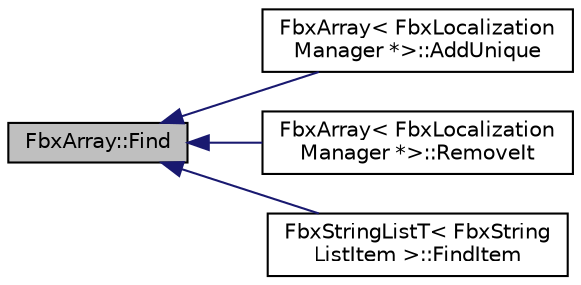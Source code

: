 digraph "FbxArray::Find"
{
  edge [fontname="Helvetica",fontsize="10",labelfontname="Helvetica",labelfontsize="10"];
  node [fontname="Helvetica",fontsize="10",shape=record];
  rankdir="LR";
  Node38 [label="FbxArray::Find",height=0.2,width=0.4,color="black", fillcolor="grey75", style="filled", fontcolor="black"];
  Node38 -> Node39 [dir="back",color="midnightblue",fontsize="10",style="solid",fontname="Helvetica"];
  Node39 [label="FbxArray\< FbxLocalization\lManager *\>::AddUnique",height=0.2,width=0.4,color="black", fillcolor="white", style="filled",URL="$class_fbx_array.html#a30f56716ede895f07b7b6ed59a889623"];
  Node38 -> Node40 [dir="back",color="midnightblue",fontsize="10",style="solid",fontname="Helvetica"];
  Node40 [label="FbxArray\< FbxLocalization\lManager *\>::RemoveIt",height=0.2,width=0.4,color="black", fillcolor="white", style="filled",URL="$class_fbx_array.html#aed7ae152655404e95e5107824721e93c"];
  Node38 -> Node41 [dir="back",color="midnightblue",fontsize="10",style="solid",fontname="Helvetica"];
  Node41 [label="FbxStringListT\< FbxString\lListItem \>::FindItem",height=0.2,width=0.4,color="black", fillcolor="white", style="filled",URL="$class_fbx_string_list_t.html#a9d903a2352e10982c18d3e37fcc58ef6"];
}
